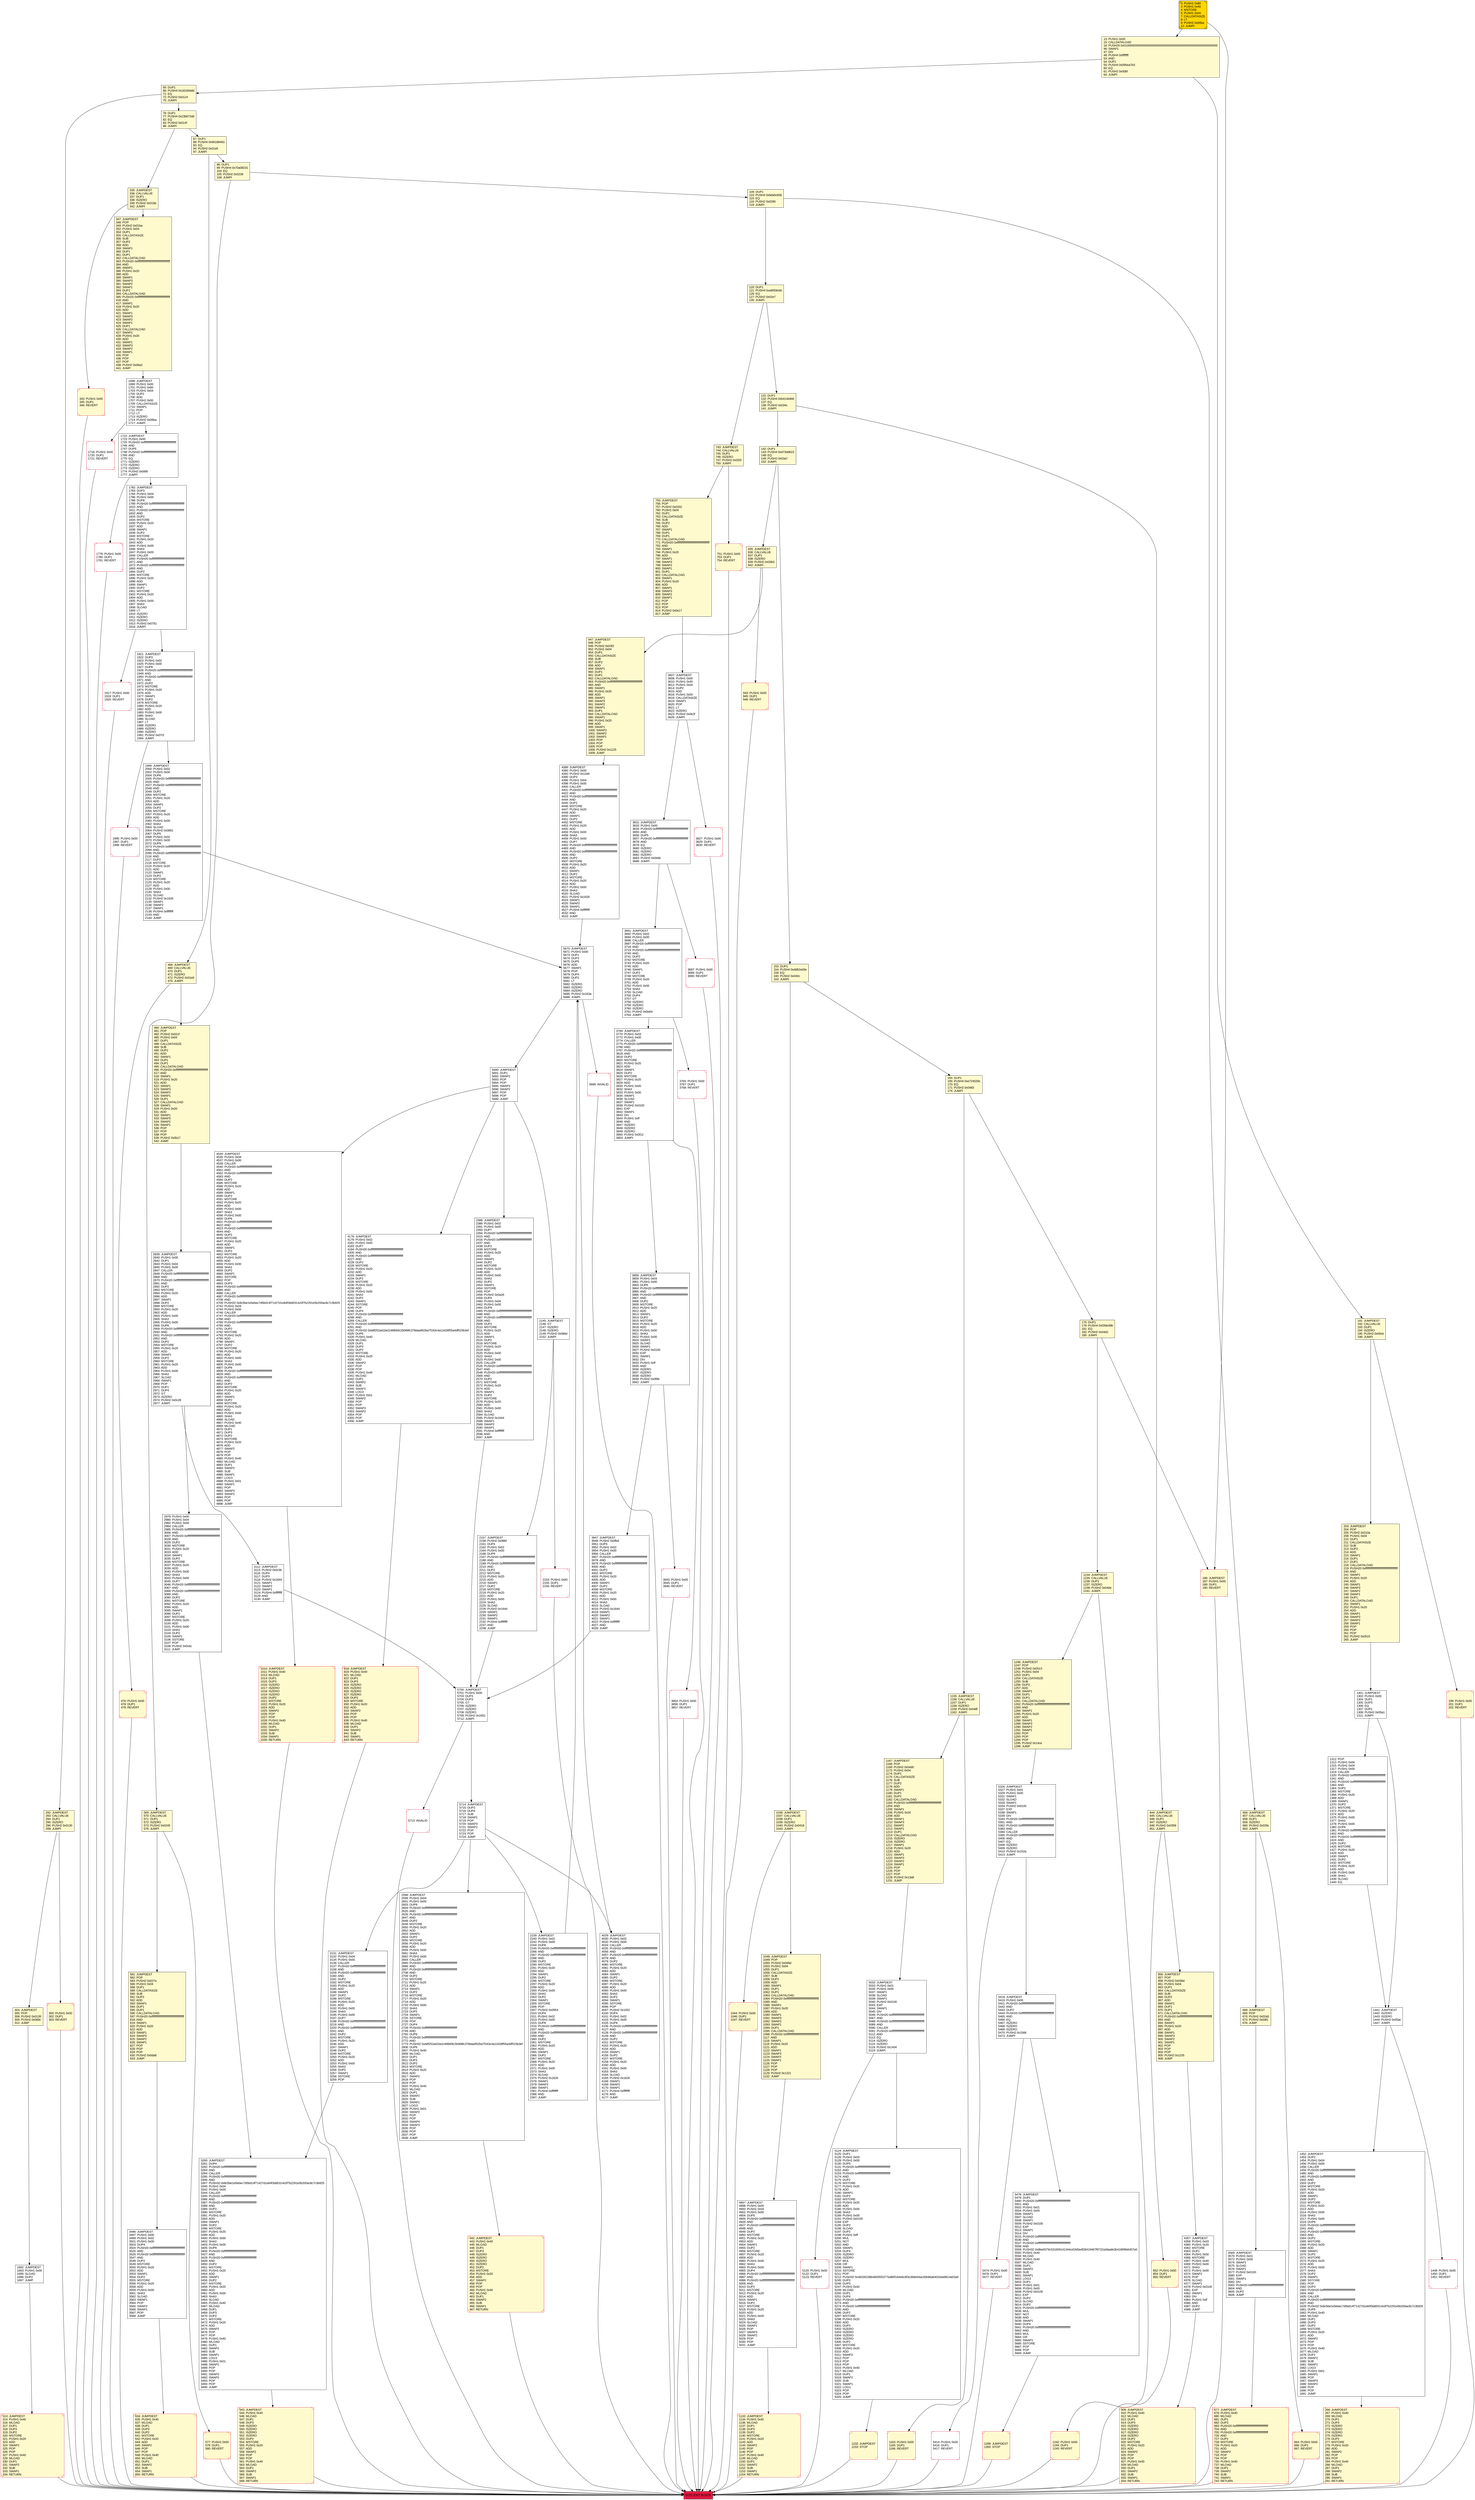 digraph G {
bgcolor=transparent rankdir=UD;
node [shape=box style=filled color=black fillcolor=white fontname=arial fontcolor=black];
581 [label="581: JUMPDEST\l582: POP\l583: PUSH2 0x027a\l586: PUSH1 0x04\l588: DUP1\l589: CALLDATASIZE\l590: SUB\l591: DUP2\l592: ADD\l593: SWAP1\l594: DUP1\l595: DUP1\l596: CALLDATALOAD\l597: PUSH20 0xffffffffffffffffffffffffffffffffffffffff\l618: AND\l619: SWAP1\l620: PUSH1 0x20\l622: ADD\l623: SWAP1\l624: SWAP3\l625: SWAP2\l626: SWAP1\l627: POP\l628: POP\l629: POP\l630: PUSH2 0x0da8\l633: JUMP\l" fillcolor=lemonchiffon ];
1048 [label="1048: JUMPDEST\l1049: POP\l1050: PUSH2 0x046d\l1053: PUSH1 0x04\l1055: DUP1\l1056: CALLDATASIZE\l1057: SUB\l1058: DUP2\l1059: ADD\l1060: SWAP1\l1061: DUP1\l1062: DUP1\l1063: CALLDATALOAD\l1064: PUSH20 0xffffffffffffffffffffffffffffffffffffffff\l1085: AND\l1086: SWAP1\l1087: PUSH1 0x20\l1089: ADD\l1090: SWAP1\l1091: SWAP3\l1092: SWAP2\l1093: SWAP1\l1094: DUP1\l1095: CALLDATALOAD\l1096: PUSH20 0xffffffffffffffffffffffffffffffffffffffff\l1117: AND\l1118: SWAP1\l1119: PUSH1 0x20\l1121: ADD\l1122: SWAP1\l1123: SWAP3\l1124: SWAP2\l1125: SWAP1\l1126: POP\l1127: POP\l1128: POP\l1129: PUSH2 0x1321\l1132: JUMP\l" fillcolor=lemonchiffon ];
1921 [label="1921: JUMPDEST\l1922: DUP3\l1923: PUSH1 0x02\l1925: PUSH1 0x00\l1927: DUP8\l1928: PUSH20 0xffffffffffffffffffffffffffffffffffffffff\l1949: AND\l1950: PUSH20 0xffffffffffffffffffffffffffffffffffffffff\l1971: AND\l1972: DUP2\l1973: MSTORE\l1974: PUSH1 0x20\l1976: ADD\l1977: SWAP1\l1978: DUP2\l1979: MSTORE\l1980: PUSH1 0x20\l1982: ADD\l1983: PUSH1 0x00\l1985: SHA3\l1986: SLOAD\l1987: LT\l1988: ISZERO\l1989: ISZERO\l1990: ISZERO\l1991: PUSH2 0x07cf\l1994: JUMPI\l" ];
1448 [label="1448: PUSH1 0x00\l1450: DUP1\l1451: REVERT\l" shape=Msquare color=crimson ];
4534 [label="4534: JUMPDEST\l4535: PUSH1 0x04\l4537: PUSH1 0x00\l4539: CALLER\l4540: PUSH20 0xffffffffffffffffffffffffffffffffffffffff\l4561: AND\l4562: PUSH20 0xffffffffffffffffffffffffffffffffffffffff\l4583: AND\l4584: DUP2\l4585: MSTORE\l4586: PUSH1 0x20\l4588: ADD\l4589: SWAP1\l4590: DUP2\l4591: MSTORE\l4592: PUSH1 0x20\l4594: ADD\l4595: PUSH1 0x00\l4597: SHA3\l4598: PUSH1 0x00\l4600: DUP6\l4601: PUSH20 0xffffffffffffffffffffffffffffffffffffffff\l4622: AND\l4623: PUSH20 0xffffffffffffffffffffffffffffffffffffffff\l4644: AND\l4645: DUP2\l4646: MSTORE\l4647: PUSH1 0x20\l4649: ADD\l4650: SWAP1\l4651: DUP2\l4652: MSTORE\l4653: PUSH1 0x20\l4655: ADD\l4656: PUSH1 0x00\l4658: SHA3\l4659: DUP2\l4660: SWAP1\l4661: SSTORE\l4662: POP\l4663: DUP3\l4664: PUSH20 0xffffffffffffffffffffffffffffffffffffffff\l4685: AND\l4686: CALLER\l4687: PUSH20 0xffffffffffffffffffffffffffffffffffffffff\l4708: AND\l4709: PUSH32 0x8c5be1e5ebec7d5bd14f71427d1e84f3dd0314c0f7b2291e5b200ac8c7c3b925\l4742: PUSH1 0x04\l4744: PUSH1 0x00\l4746: CALLER\l4747: PUSH20 0xffffffffffffffffffffffffffffffffffffffff\l4768: AND\l4769: PUSH20 0xffffffffffffffffffffffffffffffffffffffff\l4790: AND\l4791: DUP2\l4792: MSTORE\l4793: PUSH1 0x20\l4795: ADD\l4796: SWAP1\l4797: DUP2\l4798: MSTORE\l4799: PUSH1 0x20\l4801: ADD\l4802: PUSH1 0x00\l4804: SHA3\l4805: PUSH1 0x00\l4807: DUP8\l4808: PUSH20 0xffffffffffffffffffffffffffffffffffffffff\l4829: AND\l4830: PUSH20 0xffffffffffffffffffffffffffffffffffffffff\l4851: AND\l4852: DUP2\l4853: MSTORE\l4854: PUSH1 0x20\l4856: ADD\l4857: SWAP1\l4858: DUP2\l4859: MSTORE\l4860: PUSH1 0x20\l4862: ADD\l4863: PUSH1 0x00\l4865: SHA3\l4866: SLOAD\l4867: PUSH1 0x40\l4869: MLOAD\l4870: DUP1\l4871: DUP3\l4872: DUP2\l4873: MSTORE\l4874: PUSH1 0x20\l4876: ADD\l4877: SWAP2\l4878: POP\l4879: POP\l4880: PUSH1 0x40\l4882: MLOAD\l4883: DUP1\l4884: SWAP2\l4885: SUB\l4886: SWAP1\l4887: LOG3\l4888: PUSH1 0x01\l4890: SWAP1\l4891: POP\l4892: SWAP3\l4893: SWAP2\l4894: POP\l4895: POP\l4896: JUMP\l" ];
2239 [label="2239: JUMPDEST\l2240: PUSH1 0x02\l2242: PUSH1 0x00\l2244: DUP8\l2245: PUSH20 0xffffffffffffffffffffffffffffffffffffffff\l2266: AND\l2267: PUSH20 0xffffffffffffffffffffffffffffffffffffffff\l2288: AND\l2289: DUP2\l2290: MSTORE\l2291: PUSH1 0x20\l2293: ADD\l2294: SWAP1\l2295: DUP2\l2296: MSTORE\l2297: PUSH1 0x20\l2299: ADD\l2300: PUSH1 0x00\l2302: SHA3\l2303: DUP2\l2304: SWAP1\l2305: SSTORE\l2306: POP\l2307: PUSH2 0x0954\l2310: DUP4\l2311: PUSH1 0x02\l2313: PUSH1 0x00\l2315: DUP8\l2316: PUSH20 0xffffffffffffffffffffffffffffffffffffffff\l2337: AND\l2338: PUSH20 0xffffffffffffffffffffffffffffffffffffffff\l2359: AND\l2360: DUP2\l2361: MSTORE\l2362: PUSH1 0x20\l2364: ADD\l2365: SWAP1\l2366: DUP2\l2367: MSTORE\l2368: PUSH1 0x20\l2370: ADD\l2371: PUSH1 0x00\l2373: SHA3\l2374: SLOAD\l2375: PUSH2 0x1626\l2378: SWAP1\l2379: SWAP2\l2380: SWAP1\l2381: PUSH4 0xffffffff\l2386: AND\l2387: JUMP\l" ];
818 [label="818: JUMPDEST\l819: PUSH1 0x40\l821: MLOAD\l822: DUP1\l823: DUP3\l824: ISZERO\l825: ISZERO\l826: ISZERO\l827: ISZERO\l828: DUP2\l829: MSTORE\l830: PUSH1 0x20\l832: ADD\l833: SWAP2\l834: POP\l835: POP\l836: PUSH1 0x40\l838: MLOAD\l839: DUP1\l840: SWAP2\l841: SUB\l842: SWAP1\l843: RETURN\l" fillcolor=lemonchiffon shape=Msquare color=crimson ];
943 [label="943: PUSH1 0x00\l945: DUP1\l946: REVERT\l" fillcolor=lemonchiffon shape=Msquare color=crimson ];
569 [label="569: JUMPDEST\l570: CALLVALUE\l571: DUP1\l572: ISZERO\l573: PUSH2 0x0245\l576: JUMPI\l" fillcolor=lemonchiffon ];
3765 [label="3765: PUSH1 0x00\l3767: DUP1\l3768: REVERT\l" shape=Msquare color=crimson ];
1312 [label="1312: POP\l1313: PUSH1 0x00\l1315: PUSH1 0x04\l1317: PUSH1 0x00\l1319: CALLER\l1320: PUSH20 0xffffffffffffffffffffffffffffffffffffffff\l1341: AND\l1342: PUSH20 0xffffffffffffffffffffffffffffffffffffffff\l1363: AND\l1364: DUP2\l1365: MSTORE\l1366: PUSH1 0x20\l1368: ADD\l1369: SWAP1\l1370: DUP2\l1371: MSTORE\l1372: PUSH1 0x20\l1374: ADD\l1375: PUSH1 0x00\l1377: SHA3\l1378: PUSH1 0x00\l1380: DUP6\l1381: PUSH20 0xffffffffffffffffffffffffffffffffffffffff\l1402: AND\l1403: PUSH20 0xffffffffffffffffffffffffffffffffffffffff\l1424: AND\l1425: DUP2\l1426: MSTORE\l1427: PUSH1 0x20\l1429: ADD\l1430: SWAP1\l1431: DUP2\l1432: MSTORE\l1433: PUSH1 0x20\l1435: ADD\l1436: PUSH1 0x00\l1438: SHA3\l1439: SLOAD\l1440: EQ\l" ];
2978 [label="2978: PUSH1 0x00\l2980: PUSH1 0x04\l2982: PUSH1 0x00\l2984: CALLER\l2985: PUSH20 0xffffffffffffffffffffffffffffffffffffffff\l3006: AND\l3007: PUSH20 0xffffffffffffffffffffffffffffffffffffffff\l3028: AND\l3029: DUP2\l3030: MSTORE\l3031: PUSH1 0x20\l3033: ADD\l3034: SWAP1\l3035: DUP2\l3036: MSTORE\l3037: PUSH1 0x20\l3039: ADD\l3040: PUSH1 0x00\l3042: SHA3\l3043: PUSH1 0x00\l3045: DUP7\l3046: PUSH20 0xffffffffffffffffffffffffffffffffffffffff\l3067: AND\l3068: PUSH20 0xffffffffffffffffffffffffffffffffffffffff\l3089: AND\l3090: DUP2\l3091: MSTORE\l3092: PUSH1 0x20\l3094: ADD\l3095: SWAP1\l3096: DUP2\l3097: MSTORE\l3098: PUSH1 0x20\l3100: ADD\l3101: PUSH1 0x00\l3103: SHA3\l3104: DUP2\l3105: SWAP1\l3106: SSTORE\l3107: POP\l3108: PUSH2 0x0cbc\l3111: JUMP\l" ];
1718 [label="1718: PUSH1 0x00\l1720: DUP1\l1721: REVERT\l" shape=Msquare color=crimson ];
4178 [label="4178: JUMPDEST\l4179: PUSH1 0x02\l4181: PUSH1 0x00\l4183: DUP7\l4184: PUSH20 0xffffffffffffffffffffffffffffffffffffffff\l4205: AND\l4206: PUSH20 0xffffffffffffffffffffffffffffffffffffffff\l4227: AND\l4228: DUP2\l4229: MSTORE\l4230: PUSH1 0x20\l4232: ADD\l4233: SWAP1\l4234: DUP2\l4235: MSTORE\l4236: PUSH1 0x20\l4238: ADD\l4239: PUSH1 0x00\l4241: SHA3\l4242: DUP2\l4243: SWAP1\l4244: SSTORE\l4245: POP\l4246: DUP4\l4247: PUSH20 0xffffffffffffffffffffffffffffffffffffffff\l4268: AND\l4269: CALLER\l4270: PUSH20 0xffffffffffffffffffffffffffffffffffffffff\l4291: AND\l4292: PUSH32 0xddf252ad1be2c89b69c2b068fc378daa952ba7f163c4a11628f55a4df523b3ef\l4325: DUP6\l4326: PUSH1 0x40\l4328: MLOAD\l4329: DUP1\l4330: DUP3\l4331: DUP2\l4332: MSTORE\l4333: PUSH1 0x20\l4335: ADD\l4336: SWAP2\l4337: POP\l4338: POP\l4339: PUSH1 0x40\l4341: MLOAD\l4342: DUP1\l4343: SWAP2\l4344: SUB\l4345: SWAP1\l4346: LOG3\l4347: PUSH1 0x01\l4349: SWAP2\l4350: POP\l4351: POP\l4352: SWAP3\l4353: SWAP2\l4354: POP\l4355: POP\l4356: JUMP\l" ];
5478 [label="5478: JUMPDEST\l5479: DUP1\l5480: PUSH20 0xffffffffffffffffffffffffffffffffffffffff\l5501: AND\l5502: PUSH1 0x01\l5504: PUSH1 0x00\l5506: SWAP1\l5507: SLOAD\l5508: SWAP1\l5509: PUSH2 0x0100\l5512: EXP\l5513: SWAP1\l5514: DIV\l5515: PUSH20 0xffffffffffffffffffffffffffffffffffffffff\l5536: AND\l5537: PUSH20 0xffffffffffffffffffffffffffffffffffffffff\l5558: AND\l5559: PUSH32 0x8be0079c531659141344cd1fd0a4f28419497f9722a3daafe3b4186f6b6457e0\l5592: PUSH1 0x40\l5594: MLOAD\l5595: PUSH1 0x40\l5597: MLOAD\l5598: DUP1\l5599: SWAP2\l5600: SUB\l5601: SWAP1\l5602: LOG3\l5603: DUP1\l5604: PUSH1 0x01\l5606: PUSH1 0x00\l5608: PUSH2 0x0100\l5611: EXP\l5612: DUP2\l5613: SLOAD\l5614: DUP2\l5615: PUSH20 0xffffffffffffffffffffffffffffffffffffffff\l5636: MUL\l5637: NOT\l5638: AND\l5639: SWAP1\l5640: DUP4\l5641: PUSH20 0xffffffffffffffffffffffffffffffffffffffff\l5662: AND\l5663: MUL\l5664: OR\l5665: SWAP1\l5666: SSTORE\l5667: POP\l5668: POP\l5669: JUMP\l" ];
203 [label="203: JUMPDEST\l204: POP\l205: PUSH2 0x010a\l208: PUSH1 0x04\l210: DUP1\l211: CALLDATASIZE\l212: SUB\l213: DUP2\l214: ADD\l215: SWAP1\l216: DUP1\l217: DUP1\l218: CALLDATALOAD\l219: PUSH20 0xffffffffffffffffffffffffffffffffffffffff\l240: AND\l241: SWAP1\l242: PUSH1 0x20\l244: ADD\l245: SWAP1\l246: SWAP3\l247: SWAP2\l248: SWAP1\l249: DUP1\l250: CALLDATALOAD\l251: SWAP1\l252: PUSH1 0x20\l254: ADD\l255: SWAP1\l256: SWAP3\l257: SWAP2\l258: SWAP1\l259: POP\l260: POP\l261: POP\l262: PUSH2 0x0515\l265: JUMP\l" fillcolor=lemonchiffon ];
543 [label="543: JUMPDEST\l544: PUSH1 0x40\l546: MLOAD\l547: DUP1\l548: DUP3\l549: ISZERO\l550: ISZERO\l551: ISZERO\l552: ISZERO\l553: DUP2\l554: MSTORE\l555: PUSH1 0x20\l557: ADD\l558: SWAP2\l559: POP\l560: POP\l561: PUSH1 0x40\l563: MLOAD\l564: DUP1\l565: SWAP2\l566: SUB\l567: SWAP1\l568: RETURN\l" fillcolor=lemonchiffon shape=Msquare color=crimson ];
13 [label="13: PUSH1 0x00\l15: CALLDATALOAD\l16: PUSH29 0x0100000000000000000000000000000000000000000000000000000000\l46: SWAP1\l47: DIV\l48: PUSH4 0xffffffff\l53: AND\l54: DUP1\l55: PUSH4 0x095ea7b3\l60: EQ\l61: PUSH2 0x00bf\l64: JUMPI\l" fillcolor=lemonchiffon ];
656 [label="656: JUMPDEST\l657: CALLVALUE\l658: DUP1\l659: ISZERO\l660: PUSH2 0x029c\l663: JUMPI\l" fillcolor=lemonchiffon ];
1163 [label="1163: PUSH1 0x00\l1165: DUP1\l1166: REVERT\l" fillcolor=lemonchiffon shape=Msquare color=crimson ];
5670 [label="5670: JUMPDEST\l5671: PUSH1 0x00\l5673: DUP1\l5674: DUP3\l5675: DUP5\l5676: ADD\l5677: SWAP1\l5678: POP\l5679: DUP4\l5680: DUP2\l5681: LT\l5682: ISZERO\l5683: ISZERO\l5684: ISZERO\l5685: PUSH2 0x163a\l5688: JUMPI\l" ];
1692 [label="1692: JUMPDEST\l1693: PUSH1 0x00\l1695: SLOAD\l1696: DUP2\l1697: JUMP\l" ];
3131 [label="3131: JUMPDEST\l3132: PUSH1 0x04\l3134: PUSH1 0x00\l3136: CALLER\l3137: PUSH20 0xffffffffffffffffffffffffffffffffffffffff\l3158: AND\l3159: PUSH20 0xffffffffffffffffffffffffffffffffffffffff\l3180: AND\l3181: DUP2\l3182: MSTORE\l3183: PUSH1 0x20\l3185: ADD\l3186: SWAP1\l3187: DUP2\l3188: MSTORE\l3189: PUSH1 0x20\l3191: ADD\l3192: PUSH1 0x00\l3194: SHA3\l3195: PUSH1 0x00\l3197: DUP7\l3198: PUSH20 0xffffffffffffffffffffffffffffffffffffffff\l3219: AND\l3220: PUSH20 0xffffffffffffffffffffffffffffffffffffffff\l3241: AND\l3242: DUP2\l3243: MSTORE\l3244: PUSH1 0x20\l3246: ADD\l3247: SWAP1\l3248: DUP2\l3249: MSTORE\l3250: PUSH1 0x20\l3252: ADD\l3253: PUSH1 0x00\l3255: SHA3\l3256: DUP2\l3257: SWAP1\l3258: SSTORE\l3259: POP\l" ];
266 [label="266: JUMPDEST\l267: PUSH1 0x40\l269: MLOAD\l270: DUP1\l271: DUP3\l272: ISZERO\l273: ISZERO\l274: ISZERO\l275: ISZERO\l276: DUP2\l277: MSTORE\l278: PUSH1 0x20\l280: ADD\l281: SWAP2\l282: POP\l283: POP\l284: PUSH1 0x40\l286: MLOAD\l287: DUP1\l288: SWAP2\l289: SUB\l290: SWAP1\l291: RETURN\l" fillcolor=lemonchiffon shape=Msquare color=crimson ];
1452 [label="1452: JUMPDEST\l1453: DUP2\l1454: PUSH1 0x04\l1456: PUSH1 0x00\l1458: CALLER\l1459: PUSH20 0xffffffffffffffffffffffffffffffffffffffff\l1480: AND\l1481: PUSH20 0xffffffffffffffffffffffffffffffffffffffff\l1502: AND\l1503: DUP2\l1504: MSTORE\l1505: PUSH1 0x20\l1507: ADD\l1508: SWAP1\l1509: DUP2\l1510: MSTORE\l1511: PUSH1 0x20\l1513: ADD\l1514: PUSH1 0x00\l1516: SHA3\l1517: PUSH1 0x00\l1519: DUP6\l1520: PUSH20 0xffffffffffffffffffffffffffffffffffffffff\l1541: AND\l1542: PUSH20 0xffffffffffffffffffffffffffffffffffffffff\l1563: AND\l1564: DUP2\l1565: MSTORE\l1566: PUSH1 0x20\l1568: ADD\l1569: SWAP1\l1570: DUP2\l1571: MSTORE\l1572: PUSH1 0x20\l1574: ADD\l1575: PUSH1 0x00\l1577: SHA3\l1578: DUP2\l1579: SWAP1\l1580: SSTORE\l1581: POP\l1582: DUP3\l1583: PUSH20 0xffffffffffffffffffffffffffffffffffffffff\l1604: AND\l1605: CALLER\l1606: PUSH20 0xffffffffffffffffffffffffffffffffffffffff\l1627: AND\l1628: PUSH32 0x8c5be1e5ebec7d5bd14f71427d1e84f3dd0314c0f7b2291e5b200ac8c7c3b925\l1661: DUP5\l1662: PUSH1 0x40\l1664: MLOAD\l1665: DUP1\l1666: DUP3\l1667: DUP2\l1668: MSTORE\l1669: PUSH1 0x20\l1671: ADD\l1672: SWAP2\l1673: POP\l1674: POP\l1675: PUSH1 0x40\l1677: MLOAD\l1678: DUP1\l1679: SWAP2\l1680: SUB\l1681: SWAP1\l1682: LOG3\l1683: PUSH1 0x01\l1685: SWAP1\l1686: POP\l1687: SWAP3\l1688: SWAP2\l1689: POP\l1690: POP\l1691: JUMP\l" ];
76 [label="76: DUP1\l77: PUSH4 0x23b872dd\l82: EQ\l83: PUSH2 0x014f\l86: JUMPI\l" fillcolor=lemonchiffon ];
191 [label="191: JUMPDEST\l192: CALLVALUE\l193: DUP1\l194: ISZERO\l195: PUSH2 0x00cb\l198: JUMPI\l" fillcolor=lemonchiffon ];
1782 [label="1782: JUMPDEST\l1783: DUP3\l1784: PUSH1 0x04\l1786: PUSH1 0x00\l1788: DUP8\l1789: PUSH20 0xffffffffffffffffffffffffffffffffffffffff\l1810: AND\l1811: PUSH20 0xffffffffffffffffffffffffffffffffffffffff\l1832: AND\l1833: DUP2\l1834: MSTORE\l1835: PUSH1 0x20\l1837: ADD\l1838: SWAP1\l1839: DUP2\l1840: MSTORE\l1841: PUSH1 0x20\l1843: ADD\l1844: PUSH1 0x00\l1846: SHA3\l1847: PUSH1 0x00\l1849: CALLER\l1850: PUSH20 0xffffffffffffffffffffffffffffffffffffffff\l1871: AND\l1872: PUSH20 0xffffffffffffffffffffffffffffffffffffffff\l1893: AND\l1894: DUP2\l1895: MSTORE\l1896: PUSH1 0x20\l1898: ADD\l1899: SWAP1\l1900: DUP2\l1901: MSTORE\l1902: PUSH1 0x20\l1904: ADD\l1905: PUSH1 0x00\l1907: SHA3\l1908: SLOAD\l1909: LT\l1910: ISZERO\l1911: ISZERO\l1912: ISZERO\l1913: PUSH2 0x0781\l1916: JUMPI\l" ];
664 [label="664: PUSH1 0x00\l666: DUP1\l667: REVERT\l" fillcolor=lemonchiffon shape=Msquare color=crimson ];
755 [label="755: JUMPDEST\l756: POP\l757: PUSH2 0x0332\l760: PUSH1 0x04\l762: DUP1\l763: CALLDATASIZE\l764: SUB\l765: DUP2\l766: ADD\l767: SWAP1\l768: DUP1\l769: DUP1\l770: CALLDATALOAD\l771: PUSH20 0xffffffffffffffffffffffffffffffffffffffff\l792: AND\l793: SWAP1\l794: PUSH1 0x20\l796: ADD\l797: SWAP1\l798: SWAP3\l799: SWAP2\l800: SWAP1\l801: DUP1\l802: CALLDATALOAD\l803: SWAP1\l804: PUSH1 0x20\l806: ADD\l807: SWAP1\l808: SWAP3\l809: SWAP2\l810: SWAP1\l811: POP\l812: POP\l813: POP\l814: PUSH2 0x0e17\l817: JUMP\l" fillcolor=lemonchiffon ];
1155 [label="1155: JUMPDEST\l1156: CALLVALUE\l1157: DUP1\l1158: ISZERO\l1159: PUSH2 0x048f\l1162: JUMPI\l" fillcolor=lemonchiffon ];
1698 [label="1698: JUMPDEST\l1699: PUSH1 0x00\l1701: PUSH1 0x60\l1703: PUSH1 0x04\l1705: DUP2\l1706: ADD\l1707: PUSH1 0x00\l1709: CALLDATASIZE\l1710: SWAP1\l1711: POP\l1712: LT\l1713: ISZERO\l1714: PUSH2 0x06ba\l1717: JUMPI\l" ];
335 [label="335: JUMPDEST\l336: CALLVALUE\l337: DUP1\l338: ISZERO\l339: PUSH2 0x015b\l342: JUMPI\l" fillcolor=lemonchiffon ];
1441 [label="1441: JUMPDEST\l1442: ISZERO\l1443: ISZERO\l1444: PUSH2 0x05ac\l1447: JUMPI\l" ];
3607 [label="3607: JUMPDEST\l3608: PUSH1 0x00\l3610: PUSH1 0x40\l3612: PUSH1 0x04\l3614: DUP2\l3615: ADD\l3616: PUSH1 0x00\l3618: CALLDATASIZE\l3619: SWAP1\l3620: POP\l3621: LT\l3622: ISZERO\l3623: PUSH2 0x0e2f\l3626: JUMPI\l" ];
1232 [label="1232: JUMPDEST\l1233: STOP\l" fillcolor=lemonchiffon shape=Msquare color=crimson ];
347 [label="347: JUMPDEST\l348: POP\l349: PUSH2 0x01ba\l352: PUSH1 0x04\l354: DUP1\l355: CALLDATASIZE\l356: SUB\l357: DUP2\l358: ADD\l359: SWAP1\l360: DUP1\l361: DUP1\l362: CALLDATALOAD\l363: PUSH20 0xffffffffffffffffffffffffffffffffffffffff\l384: AND\l385: SWAP1\l386: PUSH1 0x20\l388: ADD\l389: SWAP1\l390: SWAP3\l391: SWAP2\l392: SWAP1\l393: DUP1\l394: CALLDATALOAD\l395: PUSH20 0xffffffffffffffffffffffffffffffffffffffff\l416: AND\l417: SWAP1\l418: PUSH1 0x20\l420: ADD\l421: SWAP1\l422: SWAP3\l423: SWAP2\l424: SWAP1\l425: DUP1\l426: CALLDATALOAD\l427: SWAP1\l428: PUSH1 0x20\l430: ADD\l431: SWAP1\l432: SWAP3\l433: SWAP2\l434: SWAP1\l435: POP\l436: POP\l437: POP\l438: PUSH2 0x06a2\l441: JUMP\l" fillcolor=lemonchiffon ];
5124 [label="5124: JUMPDEST\l5125: DUP1\l5126: PUSH1 0x03\l5128: PUSH1 0x00\l5130: DUP5\l5131: PUSH20 0xffffffffffffffffffffffffffffffffffffffff\l5152: AND\l5153: PUSH20 0xffffffffffffffffffffffffffffffffffffffff\l5174: AND\l5175: DUP2\l5176: MSTORE\l5177: PUSH1 0x20\l5179: ADD\l5180: SWAP1\l5181: DUP2\l5182: MSTORE\l5183: PUSH1 0x20\l5185: ADD\l5186: PUSH1 0x00\l5188: SHA3\l5189: PUSH1 0x00\l5191: PUSH2 0x0100\l5194: EXP\l5195: DUP2\l5196: SLOAD\l5197: DUP2\l5198: PUSH1 0xff\l5200: MUL\l5201: NOT\l5202: AND\l5203: SWAP1\l5204: DUP4\l5205: ISZERO\l5206: ISZERO\l5207: MUL\l5208: OR\l5209: SWAP1\l5210: SSTORE\l5211: POP\l5212: PUSH32 0x48335238b4855f35377ed80f164e8c6f3c366e54ac00b96a6402d4a9814a03a5\l5245: DUP3\l5246: DUP3\l5247: PUSH1 0x40\l5249: MLOAD\l5250: DUP1\l5251: DUP4\l5252: PUSH20 0xffffffffffffffffffffffffffffffffffffffff\l5273: AND\l5274: PUSH20 0xffffffffffffffffffffffffffffffffffffffff\l5295: AND\l5296: DUP2\l5297: MSTORE\l5298: PUSH1 0x20\l5300: ADD\l5301: DUP3\l5302: ISZERO\l5303: ISZERO\l5304: ISZERO\l5305: ISZERO\l5306: DUP2\l5307: MSTORE\l5308: PUSH1 0x20\l5310: ADD\l5311: SWAP3\l5312: POP\l5313: POP\l5314: POP\l5315: PUSH1 0x40\l5317: MLOAD\l5318: DUP1\l5319: SWAP2\l5320: SUB\l5321: SWAP1\l5322: LOG1\l5323: POP\l5324: POP\l5325: JUMP\l" ];
751 [label="751: PUSH1 0x00\l753: DUP1\l754: REVERT\l" fillcolor=lemonchiffon shape=Msquare color=crimson ];
1778 [label="1778: PUSH1 0x00\l1780: DUP1\l1781: REVERT\l" shape=Msquare color=crimson ];
5690 [label="5690: JUMPDEST\l5691: DUP1\l5692: SWAP2\l5693: POP\l5694: POP\l5695: SWAP3\l5696: SWAP2\l5697: POP\l5698: POP\l5699: JUMP\l" ];
4357 [label="4357: JUMPDEST\l4358: PUSH1 0x03\l4360: PUSH1 0x20\l4362: MSTORE\l4363: DUP1\l4364: PUSH1 0x00\l4366: MSTORE\l4367: PUSH1 0x40\l4369: PUSH1 0x00\l4371: SHA3\l4372: PUSH1 0x00\l4374: SWAP2\l4375: POP\l4376: SLOAD\l4377: SWAP1\l4378: PUSH2 0x0100\l4381: EXP\l4382: SWAP1\l4383: DIV\l4384: PUSH1 0xff\l4386: AND\l4387: DUP2\l4388: JUMP\l" ];
5725 [label="5725: EXIT BLOCK\l" fillcolor=crimson ];
3260 [label="3260: JUMPDEST\l3261: DUP4\l3262: PUSH20 0xffffffffffffffffffffffffffffffffffffffff\l3283: AND\l3284: CALLER\l3285: PUSH20 0xffffffffffffffffffffffffffffffffffffffff\l3306: AND\l3307: PUSH32 0x8c5be1e5ebec7d5bd14f71427d1e84f3dd0314c0f7b2291e5b200ac8c7c3b925\l3340: PUSH1 0x04\l3342: PUSH1 0x00\l3344: CALLER\l3345: PUSH20 0xffffffffffffffffffffffffffffffffffffffff\l3366: AND\l3367: PUSH20 0xffffffffffffffffffffffffffffffffffffffff\l3388: AND\l3389: DUP2\l3390: MSTORE\l3391: PUSH1 0x20\l3393: ADD\l3394: SWAP1\l3395: DUP2\l3396: MSTORE\l3397: PUSH1 0x20\l3399: ADD\l3400: PUSH1 0x00\l3402: SHA3\l3403: PUSH1 0x00\l3405: DUP9\l3406: PUSH20 0xffffffffffffffffffffffffffffffffffffffff\l3427: AND\l3428: PUSH20 0xffffffffffffffffffffffffffffffffffffffff\l3449: AND\l3450: DUP2\l3451: MSTORE\l3452: PUSH1 0x20\l3454: ADD\l3455: SWAP1\l3456: DUP2\l3457: MSTORE\l3458: PUSH1 0x20\l3460: ADD\l3461: PUSH1 0x00\l3463: SHA3\l3464: SLOAD\l3465: PUSH1 0x40\l3467: MLOAD\l3468: DUP1\l3469: DUP3\l3470: DUP2\l3471: MSTORE\l3472: PUSH1 0x20\l3474: ADD\l3475: SWAP2\l3476: POP\l3477: POP\l3478: PUSH1 0x40\l3480: MLOAD\l3481: DUP1\l3482: SWAP2\l3483: SUB\l3484: SWAP1\l3485: LOG3\l3486: PUSH1 0x01\l3488: SWAP2\l3489: POP\l3490: POP\l3491: SWAP3\l3492: SWAP2\l3493: POP\l3494: POP\l3495: JUMP\l" ];
3496 [label="3496: JUMPDEST\l3497: PUSH1 0x00\l3499: PUSH1 0x02\l3501: PUSH1 0x00\l3503: DUP4\l3504: PUSH20 0xffffffffffffffffffffffffffffffffffffffff\l3525: AND\l3526: PUSH20 0xffffffffffffffffffffffffffffffffffffffff\l3547: AND\l3548: DUP2\l3549: MSTORE\l3550: PUSH1 0x20\l3552: ADD\l3553: SWAP1\l3554: DUP2\l3555: MSTORE\l3556: PUSH1 0x20\l3558: ADD\l3559: PUSH1 0x00\l3561: SHA3\l3562: SLOAD\l3563: SWAP1\l3564: POP\l3565: SWAP2\l3566: SWAP1\l3567: POP\l3568: JUMP\l" ];
1246 [label="1246: JUMPDEST\l1247: POP\l1248: PUSH2 0x0513\l1251: PUSH1 0x04\l1253: DUP1\l1254: CALLDATASIZE\l1255: SUB\l1256: DUP2\l1257: ADD\l1258: SWAP1\l1259: DUP1\l1260: DUP1\l1261: CALLDATALOAD\l1262: PUSH20 0xffffffffffffffffffffffffffffffffffffffff\l1283: AND\l1284: SWAP1\l1285: PUSH1 0x20\l1287: ADD\l1288: SWAP1\l1289: SWAP3\l1290: SWAP2\l1291: SWAP1\l1292: POP\l1293: POP\l1294: POP\l1295: PUSH2 0x14ce\l1298: JUMP\l" fillcolor=lemonchiffon ];
199 [label="199: PUSH1 0x00\l201: DUP1\l202: REVERT\l" fillcolor=lemonchiffon shape=Msquare color=crimson ];
175 [label="175: DUP1\l176: PUSH4 0xf2fde38b\l181: EQ\l182: PUSH2 0x04d2\l185: JUMPI\l" fillcolor=lemonchiffon ];
1995 [label="1995: PUSH1 0x00\l1997: DUP1\l1998: REVERT\l" shape=Msquare color=crimson ];
5714 [label="5714: JUMPDEST\l5715: DUP2\l5716: DUP4\l5717: SUB\l5718: SWAP1\l5719: POP\l5720: SWAP3\l5721: SWAP2\l5722: POP\l5723: POP\l5724: JUMP\l" ];
3569 [label="3569: JUMPDEST\l3570: PUSH1 0x01\l3572: PUSH1 0x00\l3574: SWAP1\l3575: SLOAD\l3576: SWAP1\l3577: PUSH2 0x0100\l3580: EXP\l3581: SWAP1\l3582: DIV\l3583: PUSH20 0xffffffffffffffffffffffffffffffffffffffff\l3604: AND\l3605: DUP2\l3606: JUMP\l" ];
4897 [label="4897: JUMPDEST\l4898: PUSH1 0x00\l4900: PUSH1 0x04\l4902: PUSH1 0x00\l4904: DUP5\l4905: PUSH20 0xffffffffffffffffffffffffffffffffffffffff\l4926: AND\l4927: PUSH20 0xffffffffffffffffffffffffffffffffffffffff\l4948: AND\l4949: DUP2\l4950: MSTORE\l4951: PUSH1 0x20\l4953: ADD\l4954: SWAP1\l4955: DUP2\l4956: MSTORE\l4957: PUSH1 0x20\l4959: ADD\l4960: PUSH1 0x00\l4962: SHA3\l4963: PUSH1 0x00\l4965: DUP4\l4966: PUSH20 0xffffffffffffffffffffffffffffffffffffffff\l4987: AND\l4988: PUSH20 0xffffffffffffffffffffffffffffffffffffffff\l5009: AND\l5010: DUP2\l5011: MSTORE\l5012: PUSH1 0x20\l5014: ADD\l5015: SWAP1\l5016: DUP2\l5017: MSTORE\l5018: PUSH1 0x20\l5020: ADD\l5021: PUSH1 0x00\l5023: SHA3\l5024: SLOAD\l5025: SWAP1\l5026: POP\l5027: SWAP3\l5028: SWAP2\l5029: POP\l5030: POP\l5031: JUMP\l" ];
947 [label="947: JUMPDEST\l948: POP\l949: PUSH2 0x03f2\l952: PUSH1 0x04\l954: DUP1\l955: CALLDATASIZE\l956: SUB\l957: DUP2\l958: ADD\l959: SWAP1\l960: DUP1\l961: DUP1\l962: CALLDATALOAD\l963: PUSH20 0xffffffffffffffffffffffffffffffffffffffff\l984: AND\l985: SWAP1\l986: PUSH1 0x20\l988: ADD\l989: SWAP1\l990: SWAP3\l991: SWAP2\l992: SWAP1\l993: DUP1\l994: CALLDATALOAD\l995: SWAP1\l996: PUSH1 0x20\l998: ADD\l999: SWAP1\l1000: SWAP3\l1001: SWAP2\l1002: SWAP1\l1003: POP\l1004: POP\l1005: POP\l1006: PUSH2 0x1125\l1009: JUMP\l" fillcolor=lemonchiffon ];
109 [label="109: DUP1\l110: PUSH4 0x8da5cb5b\l115: EQ\l116: PUSH2 0x0290\l119: JUMPI\l" fillcolor=lemonchiffon ];
5032 [label="5032: JUMPDEST\l5033: PUSH1 0x01\l5035: PUSH1 0x00\l5037: SWAP1\l5038: SLOAD\l5039: SWAP1\l5040: PUSH2 0x0100\l5043: EXP\l5044: SWAP1\l5045: DIV\l5046: PUSH20 0xffffffffffffffffffffffffffffffffffffffff\l5067: AND\l5068: PUSH20 0xffffffffffffffffffffffffffffffffffffffff\l5089: AND\l5090: CALLER\l5091: PUSH20 0xffffffffffffffffffffffffffffffffffffffff\l5112: AND\l5113: EQ\l5114: ISZERO\l5115: ISZERO\l5116: PUSH2 0x1404\l5119: JUMPI\l" ];
65 [label="65: DUP1\l66: PUSH4 0x18160ddd\l71: EQ\l72: PUSH2 0x0124\l75: JUMPI\l" fillcolor=lemonchiffon ];
1242 [label="1242: PUSH1 0x00\l1244: DUP1\l1245: REVERT\l" fillcolor=lemonchiffon shape=Msquare color=crimson ];
476 [label="476: PUSH1 0x00\l478: DUP1\l479: REVERT\l" fillcolor=lemonchiffon shape=Msquare color=crimson ];
2157 [label="2157: JUMPDEST\l2158: PUSH2 0x08bf\l2161: DUP4\l2162: PUSH1 0x02\l2164: PUSH1 0x00\l2166: DUP9\l2167: PUSH20 0xffffffffffffffffffffffffffffffffffffffff\l2188: AND\l2189: PUSH20 0xffffffffffffffffffffffffffffffffffffffff\l2210: AND\l2211: DUP2\l2212: MSTORE\l2213: PUSH1 0x20\l2215: ADD\l2216: SWAP1\l2217: DUP2\l2218: MSTORE\l2219: PUSH1 0x20\l2221: ADD\l2222: PUSH1 0x00\l2224: SHA3\l2225: SLOAD\l2226: PUSH2 0x1644\l2229: SWAP1\l2230: SWAP2\l2231: SWAP1\l2232: PUSH4 0xffffffff\l2237: AND\l2238: JUMP\l" ];
442 [label="442: JUMPDEST\l443: PUSH1 0x40\l445: MLOAD\l446: DUP1\l447: DUP3\l448: ISZERO\l449: ISZERO\l450: ISZERO\l451: ISZERO\l452: DUP2\l453: MSTORE\l454: PUSH1 0x20\l456: ADD\l457: SWAP2\l458: POP\l459: POP\l460: PUSH1 0x40\l462: MLOAD\l463: DUP1\l464: SWAP2\l465: SUB\l466: SWAP1\l467: RETURN\l" fillcolor=lemonchiffon shape=Msquare color=crimson ];
5689 [label="5689: INVALID\l" shape=Msquare color=crimson ];
1299 [label="1299: JUMPDEST\l1300: STOP\l" fillcolor=lemonchiffon shape=Msquare color=crimson ];
3858 [label="3858: JUMPDEST\l3859: PUSH1 0x03\l3861: PUSH1 0x00\l3863: DUP6\l3864: PUSH20 0xffffffffffffffffffffffffffffffffffffffff\l3885: AND\l3886: PUSH20 0xffffffffffffffffffffffffffffffffffffffff\l3907: AND\l3908: DUP2\l3909: MSTORE\l3910: PUSH1 0x20\l3912: ADD\l3913: SWAP1\l3914: DUP2\l3915: MSTORE\l3916: PUSH1 0x20\l3918: ADD\l3919: PUSH1 0x00\l3921: SHA3\l3922: PUSH1 0x00\l3924: SWAP1\l3925: SLOAD\l3926: SWAP1\l3927: PUSH2 0x0100\l3930: EXP\l3931: SWAP1\l3932: DIV\l3933: PUSH1 0xff\l3935: AND\l3936: ISZERO\l3937: ISZERO\l3938: ISZERO\l3939: PUSH2 0x0f6b\l3942: JUMPI\l" ];
5414 [label="5414: PUSH1 0x00\l5416: DUP1\l5417: REVERT\l" shape=Msquare color=crimson ];
313 [label="313: JUMPDEST\l314: PUSH1 0x40\l316: MLOAD\l317: DUP1\l318: DUP3\l319: DUP2\l320: MSTORE\l321: PUSH1 0x20\l323: ADD\l324: SWAP2\l325: POP\l326: POP\l327: PUSH1 0x40\l329: MLOAD\l330: DUP1\l331: SWAP2\l332: SUB\l333: SWAP1\l334: RETURN\l" fillcolor=lemonchiffon shape=Msquare color=crimson ];
3627 [label="3627: PUSH1 0x00\l3629: DUP1\l3630: REVERT\l" shape=Msquare color=crimson ];
300 [label="300: PUSH1 0x00\l302: DUP1\l303: REVERT\l" fillcolor=lemonchiffon shape=Msquare color=crimson ];
2598 [label="2598: JUMPDEST\l2599: PUSH1 0x04\l2601: PUSH1 0x00\l2603: DUP8\l2604: PUSH20 0xffffffffffffffffffffffffffffffffffffffff\l2625: AND\l2626: PUSH20 0xffffffffffffffffffffffffffffffffffffffff\l2647: AND\l2648: DUP2\l2649: MSTORE\l2650: PUSH1 0x20\l2652: ADD\l2653: SWAP1\l2654: DUP2\l2655: MSTORE\l2656: PUSH1 0x20\l2658: ADD\l2659: PUSH1 0x00\l2661: SHA3\l2662: PUSH1 0x00\l2664: CALLER\l2665: PUSH20 0xffffffffffffffffffffffffffffffffffffffff\l2686: AND\l2687: PUSH20 0xffffffffffffffffffffffffffffffffffffffff\l2708: AND\l2709: DUP2\l2710: MSTORE\l2711: PUSH1 0x20\l2713: ADD\l2714: SWAP1\l2715: DUP2\l2716: MSTORE\l2717: PUSH1 0x20\l2719: ADD\l2720: PUSH1 0x00\l2722: SHA3\l2723: DUP2\l2724: SWAP1\l2725: SSTORE\l2726: POP\l2727: DUP4\l2728: PUSH20 0xffffffffffffffffffffffffffffffffffffffff\l2749: AND\l2750: DUP6\l2751: PUSH20 0xffffffffffffffffffffffffffffffffffffffff\l2772: AND\l2773: PUSH32 0xddf252ad1be2c89b69c2b068fc378daa952ba7f163c4a11628f55a4df523b3ef\l2806: DUP6\l2807: PUSH1 0x40\l2809: MLOAD\l2810: DUP1\l2811: DUP3\l2812: DUP2\l2813: MSTORE\l2814: PUSH1 0x20\l2816: ADD\l2817: SWAP2\l2818: POP\l2819: POP\l2820: PUSH1 0x40\l2822: MLOAD\l2823: DUP1\l2824: SWAP2\l2825: SUB\l2826: SWAP1\l2827: LOG3\l2828: PUSH1 0x01\l2830: SWAP2\l2831: POP\l2832: POP\l2833: SWAP4\l2834: SWAP3\l2835: POP\l2836: POP\l2837: POP\l2838: JUMP\l" ];
5700 [label="5700: JUMPDEST\l5701: PUSH1 0x00\l5703: DUP3\l5704: DUP3\l5705: GT\l5706: ISZERO\l5707: ISZERO\l5708: ISZERO\l5709: PUSH2 0x1652\l5712: JUMPI\l" ];
844 [label="844: JUMPDEST\l845: CALLVALUE\l846: DUP1\l847: ISZERO\l848: PUSH2 0x0358\l851: JUMPI\l" fillcolor=lemonchiffon ];
1999 [label="1999: JUMPDEST\l2000: PUSH1 0x02\l2002: PUSH1 0x00\l2004: DUP6\l2005: PUSH20 0xffffffffffffffffffffffffffffffffffffffff\l2026: AND\l2027: PUSH20 0xffffffffffffffffffffffffffffffffffffffff\l2048: AND\l2049: DUP2\l2050: MSTORE\l2051: PUSH1 0x20\l2053: ADD\l2054: SWAP1\l2055: DUP2\l2056: MSTORE\l2057: PUSH1 0x20\l2059: ADD\l2060: PUSH1 0x00\l2062: SHA3\l2063: SLOAD\l2064: PUSH2 0x0861\l2067: DUP5\l2068: PUSH1 0x02\l2070: PUSH1 0x00\l2072: DUP9\l2073: PUSH20 0xffffffffffffffffffffffffffffffffffffffff\l2094: AND\l2095: PUSH20 0xffffffffffffffffffffffffffffffffffffffff\l2116: AND\l2117: DUP2\l2118: MSTORE\l2119: PUSH1 0x20\l2121: ADD\l2122: SWAP1\l2123: DUP2\l2124: MSTORE\l2125: PUSH1 0x20\l2127: ADD\l2128: PUSH1 0x00\l2130: SHA3\l2131: SLOAD\l2132: PUSH2 0x1626\l2135: SWAP1\l2136: SWAP2\l2137: SWAP1\l2138: PUSH4 0xffffffff\l2143: AND\l2144: JUMP\l" ];
856 [label="856: JUMPDEST\l857: POP\l858: PUSH2 0x038d\l861: PUSH1 0x04\l863: DUP1\l864: CALLDATASIZE\l865: SUB\l866: DUP2\l867: ADD\l868: SWAP1\l869: DUP1\l870: DUP1\l871: CALLDATALOAD\l872: PUSH20 0xffffffffffffffffffffffffffffffffffffffff\l893: AND\l894: SWAP1\l895: PUSH1 0x20\l897: ADD\l898: SWAP1\l899: SWAP3\l900: SWAP2\l901: SWAP1\l902: POP\l903: POP\l904: POP\l905: PUSH2 0x1105\l908: JUMP\l" fillcolor=lemonchiffon ];
2145 [label="2145: JUMPDEST\l2146: GT\l2147: ISZERO\l2148: ISZERO\l2149: PUSH2 0x086d\l2152: JUMPI\l" ];
5326 [label="5326: JUMPDEST\l5327: PUSH1 0x01\l5329: PUSH1 0x00\l5331: SWAP1\l5332: SLOAD\l5333: SWAP1\l5334: PUSH2 0x0100\l5337: EXP\l5338: SWAP1\l5339: DIV\l5340: PUSH20 0xffffffffffffffffffffffffffffffffffffffff\l5361: AND\l5362: PUSH20 0xffffffffffffffffffffffffffffffffffffffff\l5383: AND\l5384: CALLER\l5385: PUSH20 0xffffffffffffffffffffffffffffffffffffffff\l5406: AND\l5407: EQ\l5408: ISZERO\l5409: ISZERO\l5410: PUSH2 0x152a\l5413: JUMPI\l" ];
142 [label="142: DUP1\l143: PUSH4 0xd73dd623\l148: EQ\l149: PUSH2 0x03a7\l152: JUMPI\l" fillcolor=lemonchiffon ];
5120 [label="5120: PUSH1 0x00\l5122: DUP1\l5123: REVERT\l" shape=Msquare color=crimson ];
3631 [label="3631: JUMPDEST\l3632: PUSH1 0x00\l3634: PUSH20 0xffffffffffffffffffffffffffffffffffffffff\l3655: AND\l3656: DUP5\l3657: PUSH20 0xffffffffffffffffffffffffffffffffffffffff\l3678: AND\l3679: EQ\l3680: ISZERO\l3681: ISZERO\l3682: ISZERO\l3683: PUSH2 0x0e6b\l3686: JUMPI\l" ];
1722 [label="1722: JUMPDEST\l1723: PUSH1 0x00\l1725: PUSH20 0xffffffffffffffffffffffffffffffffffffffff\l1746: AND\l1747: DUP5\l1748: PUSH20 0xffffffffffffffffffffffffffffffffffffffff\l1769: AND\l1770: EQ\l1771: ISZERO\l1772: ISZERO\l1773: ISZERO\l1774: PUSH2 0x06f6\l1777: JUMPI\l" ];
3947 [label="3947: JUMPDEST\l3948: PUSH2 0x0fbd\l3951: DUP4\l3952: PUSH1 0x02\l3954: PUSH1 0x00\l3956: CALLER\l3957: PUSH20 0xffffffffffffffffffffffffffffffffffffffff\l3978: AND\l3979: PUSH20 0xffffffffffffffffffffffffffffffffffffffff\l4000: AND\l4001: DUP2\l4002: MSTORE\l4003: PUSH1 0x20\l4005: ADD\l4006: SWAP1\l4007: DUP2\l4008: MSTORE\l4009: PUSH1 0x20\l4011: ADD\l4012: PUSH1 0x00\l4014: SHA3\l4015: SLOAD\l4016: PUSH2 0x1644\l4019: SWAP1\l4020: SWAP2\l4021: SWAP1\l4022: PUSH4 0xffffffff\l4027: AND\l4028: JUMP\l" ];
304 [label="304: JUMPDEST\l305: POP\l306: PUSH2 0x0139\l309: PUSH2 0x069c\l312: JUMP\l" fillcolor=lemonchiffon ];
1167 [label="1167: JUMPDEST\l1168: POP\l1169: PUSH2 0x04d0\l1172: PUSH1 0x04\l1174: DUP1\l1175: CALLDATASIZE\l1176: SUB\l1177: DUP2\l1178: ADD\l1179: SWAP1\l1180: DUP1\l1181: DUP1\l1182: CALLDATALOAD\l1183: PUSH20 0xffffffffffffffffffffffffffffffffffffffff\l1204: AND\l1205: SWAP1\l1206: PUSH1 0x20\l1208: ADD\l1209: SWAP1\l1210: SWAP3\l1211: SWAP2\l1212: SWAP1\l1213: DUP1\l1214: CALLDATALOAD\l1215: ISZERO\l1216: ISZERO\l1217: SWAP1\l1218: PUSH1 0x20\l1220: ADD\l1221: SWAP1\l1222: SWAP3\l1223: SWAP2\l1224: SWAP1\l1225: POP\l1226: POP\l1227: POP\l1228: PUSH2 0x13a8\l1231: JUMP\l" fillcolor=lemonchiffon ];
153 [label="153: DUP1\l154: PUSH4 0xdd62ed3e\l159: EQ\l160: PUSH2 0x040c\l163: JUMPI\l" fillcolor=lemonchiffon ];
0 [label="0: PUSH1 0x80\l2: PUSH1 0x40\l4: MSTORE\l5: PUSH1 0x04\l7: CALLDATASIZE\l8: LT\l9: PUSH2 0x00ba\l12: JUMPI\l" fillcolor=lemonchiffon shape=Msquare fillcolor=gold ];
131 [label="131: DUP1\l132: PUSH4 0xb414d4b6\l137: EQ\l138: PUSH2 0x034c\l141: JUMPI\l" fillcolor=lemonchiffon ];
164 [label="164: DUP1\l165: PUSH4 0xe724529c\l170: EQ\l171: PUSH2 0x0483\l174: JUMPI\l" fillcolor=lemonchiffon ];
3854 [label="3854: PUSH1 0x00\l3856: DUP1\l3857: REVERT\l" shape=Msquare color=crimson ];
5418 [label="5418: JUMPDEST\l5419: PUSH1 0x00\l5421: PUSH20 0xffffffffffffffffffffffffffffffffffffffff\l5442: AND\l5443: DUP2\l5444: PUSH20 0xffffffffffffffffffffffffffffffffffffffff\l5465: AND\l5466: EQ\l5467: ISZERO\l5468: ISZERO\l5469: ISZERO\l5470: PUSH2 0x1566\l5473: JUMPI\l" ];
909 [label="909: JUMPDEST\l910: PUSH1 0x40\l912: MLOAD\l913: DUP1\l914: DUP3\l915: ISZERO\l916: ISZERO\l917: ISZERO\l918: ISZERO\l919: DUP2\l920: MSTORE\l921: PUSH1 0x20\l923: ADD\l924: SWAP2\l925: POP\l926: POP\l927: PUSH1 0x40\l929: MLOAD\l930: DUP1\l931: SWAP2\l932: SUB\l933: SWAP1\l934: RETURN\l" fillcolor=lemonchiffon shape=Msquare color=crimson ];
98 [label="98: DUP1\l99: PUSH4 0x70a08231\l104: EQ\l105: PUSH2 0x0239\l108: JUMPI\l" fillcolor=lemonchiffon ];
1044 [label="1044: PUSH1 0x00\l1046: DUP1\l1047: REVERT\l" fillcolor=lemonchiffon shape=Msquare color=crimson ];
935 [label="935: JUMPDEST\l936: CALLVALUE\l937: DUP1\l938: ISZERO\l939: PUSH2 0x03b3\l942: JUMPI\l" fillcolor=lemonchiffon ];
186 [label="186: JUMPDEST\l187: PUSH1 0x00\l189: DUP1\l190: REVERT\l" fillcolor=lemonchiffon shape=Msquare color=crimson ];
5474 [label="5474: PUSH1 0x00\l5476: DUP1\l5477: REVERT\l" shape=Msquare color=crimson ];
1234 [label="1234: JUMPDEST\l1235: CALLVALUE\l1236: DUP1\l1237: ISZERO\l1238: PUSH2 0x04de\l1241: JUMPI\l" fillcolor=lemonchiffon ];
3687 [label="3687: PUSH1 0x00\l3689: DUP1\l3690: REVERT\l" shape=Msquare color=crimson ];
3943 [label="3943: PUSH1 0x00\l3945: DUP1\l3946: REVERT\l" shape=Msquare color=crimson ];
468 [label="468: JUMPDEST\l469: CALLVALUE\l470: DUP1\l471: ISZERO\l472: PUSH2 0x01e0\l475: JUMPI\l" fillcolor=lemonchiffon ];
2153 [label="2153: PUSH1 0x00\l2155: DUP1\l2156: REVERT\l" shape=Msquare color=crimson ];
634 [label="634: JUMPDEST\l635: PUSH1 0x40\l637: MLOAD\l638: DUP1\l639: DUP3\l640: DUP2\l641: MSTORE\l642: PUSH1 0x20\l644: ADD\l645: SWAP2\l646: POP\l647: POP\l648: PUSH1 0x40\l650: MLOAD\l651: DUP1\l652: SWAP2\l653: SUB\l654: SWAP1\l655: RETURN\l" fillcolor=lemonchiffon shape=Msquare color=crimson ];
1010 [label="1010: JUMPDEST\l1011: PUSH1 0x40\l1013: MLOAD\l1014: DUP1\l1015: DUP3\l1016: ISZERO\l1017: ISZERO\l1018: ISZERO\l1019: ISZERO\l1020: DUP2\l1021: MSTORE\l1022: PUSH1 0x20\l1024: ADD\l1025: SWAP2\l1026: POP\l1027: POP\l1028: PUSH1 0x40\l1030: MLOAD\l1031: DUP1\l1032: SWAP2\l1033: SUB\l1034: SWAP1\l1035: RETURN\l" fillcolor=lemonchiffon shape=Msquare color=crimson ];
743 [label="743: JUMPDEST\l744: CALLVALUE\l745: DUP1\l746: ISZERO\l747: PUSH2 0x02f3\l750: JUMPI\l" fillcolor=lemonchiffon ];
2388 [label="2388: JUMPDEST\l2389: PUSH1 0x02\l2391: PUSH1 0x00\l2393: DUP7\l2394: PUSH20 0xffffffffffffffffffffffffffffffffffffffff\l2415: AND\l2416: PUSH20 0xffffffffffffffffffffffffffffffffffffffff\l2437: AND\l2438: DUP2\l2439: MSTORE\l2440: PUSH1 0x20\l2442: ADD\l2443: SWAP1\l2444: DUP2\l2445: MSTORE\l2446: PUSH1 0x20\l2448: ADD\l2449: PUSH1 0x00\l2451: SHA3\l2452: DUP2\l2453: SWAP1\l2454: SSTORE\l2455: POP\l2456: PUSH2 0x0a26\l2459: DUP4\l2460: PUSH1 0x04\l2462: PUSH1 0x00\l2464: DUP9\l2465: PUSH20 0xffffffffffffffffffffffffffffffffffffffff\l2486: AND\l2487: PUSH20 0xffffffffffffffffffffffffffffffffffffffff\l2508: AND\l2509: DUP2\l2510: MSTORE\l2511: PUSH1 0x20\l2513: ADD\l2514: SWAP1\l2515: DUP2\l2516: MSTORE\l2517: PUSH1 0x20\l2519: ADD\l2520: PUSH1 0x00\l2522: SHA3\l2523: PUSH1 0x00\l2525: CALLER\l2526: PUSH20 0xffffffffffffffffffffffffffffffffffffffff\l2547: AND\l2548: PUSH20 0xffffffffffffffffffffffffffffffffffffffff\l2569: AND\l2570: DUP2\l2571: MSTORE\l2572: PUSH1 0x20\l2574: ADD\l2575: SWAP1\l2576: DUP2\l2577: MSTORE\l2578: PUSH1 0x20\l2580: ADD\l2581: PUSH1 0x00\l2583: SHA3\l2584: SLOAD\l2585: PUSH2 0x1644\l2588: SWAP1\l2589: SWAP2\l2590: SWAP1\l2591: PUSH4 0xffffffff\l2596: AND\l2597: JUMP\l" ];
120 [label="120: DUP1\l121: PUSH4 0xa9059cbb\l126: EQ\l127: PUSH2 0x02e7\l130: JUMPI\l" fillcolor=lemonchiffon ];
292 [label="292: JUMPDEST\l293: CALLVALUE\l294: DUP1\l295: ISZERO\l296: PUSH2 0x0130\l299: JUMPI\l" fillcolor=lemonchiffon ];
480 [label="480: JUMPDEST\l481: POP\l482: PUSH2 0x021f\l485: PUSH1 0x04\l487: DUP1\l488: CALLDATASIZE\l489: SUB\l490: DUP2\l491: ADD\l492: SWAP1\l493: DUP1\l494: DUP1\l495: CALLDATALOAD\l496: PUSH20 0xffffffffffffffffffffffffffffffffffffffff\l517: AND\l518: SWAP1\l519: PUSH1 0x20\l521: ADD\l522: SWAP1\l523: SWAP3\l524: SWAP2\l525: SWAP1\l526: DUP1\l527: CALLDATALOAD\l528: SWAP1\l529: PUSH1 0x20\l531: ADD\l532: SWAP1\l533: SWAP3\l534: SWAP2\l535: SWAP1\l536: POP\l537: POP\l538: POP\l539: PUSH2 0x0b17\l542: JUMP\l" fillcolor=lemonchiffon ];
4389 [label="4389: JUMPDEST\l4390: PUSH1 0x00\l4392: PUSH2 0x11b6\l4395: DUP3\l4396: PUSH1 0x04\l4398: PUSH1 0x00\l4400: CALLER\l4401: PUSH20 0xffffffffffffffffffffffffffffffffffffffff\l4422: AND\l4423: PUSH20 0xffffffffffffffffffffffffffffffffffffffff\l4444: AND\l4445: DUP2\l4446: MSTORE\l4447: PUSH1 0x20\l4449: ADD\l4450: SWAP1\l4451: DUP2\l4452: MSTORE\l4453: PUSH1 0x20\l4455: ADD\l4456: PUSH1 0x00\l4458: SHA3\l4459: PUSH1 0x00\l4461: DUP7\l4462: PUSH20 0xffffffffffffffffffffffffffffffffffffffff\l4483: AND\l4484: PUSH20 0xffffffffffffffffffffffffffffffffffffffff\l4505: AND\l4506: DUP2\l4507: MSTORE\l4508: PUSH1 0x20\l4510: ADD\l4511: SWAP1\l4512: DUP2\l4513: MSTORE\l4514: PUSH1 0x20\l4516: ADD\l4517: PUSH1 0x00\l4519: SHA3\l4520: SLOAD\l4521: PUSH2 0x1626\l4524: SWAP1\l4525: SWAP2\l4526: SWAP1\l4527: PUSH4 0xffffffff\l4532: AND\l4533: JUMP\l" ];
1917 [label="1917: PUSH1 0x00\l1919: DUP1\l1920: REVERT\l" shape=Msquare color=crimson ];
1133 [label="1133: JUMPDEST\l1134: PUSH1 0x40\l1136: MLOAD\l1137: DUP1\l1138: DUP3\l1139: DUP2\l1140: MSTORE\l1141: PUSH1 0x20\l1143: ADD\l1144: SWAP2\l1145: POP\l1146: POP\l1147: PUSH1 0x40\l1149: MLOAD\l1150: DUP1\l1151: SWAP2\l1152: SUB\l1153: SWAP1\l1154: RETURN\l" fillcolor=lemonchiffon shape=Msquare color=crimson ];
577 [label="577: PUSH1 0x00\l579: DUP1\l580: REVERT\l" fillcolor=lemonchiffon shape=Msquare color=crimson ];
1301 [label="1301: JUMPDEST\l1302: PUSH1 0x00\l1304: DUP1\l1305: DUP3\l1306: EQ\l1307: DUP1\l1308: PUSH2 0x05a1\l1311: JUMPI\l" ];
3769 [label="3769: JUMPDEST\l3770: PUSH1 0x03\l3772: PUSH1 0x00\l3774: CALLER\l3775: PUSH20 0xffffffffffffffffffffffffffffffffffffffff\l3796: AND\l3797: PUSH20 0xffffffffffffffffffffffffffffffffffffffff\l3818: AND\l3819: DUP2\l3820: MSTORE\l3821: PUSH1 0x20\l3823: ADD\l3824: SWAP1\l3825: DUP2\l3826: MSTORE\l3827: PUSH1 0x20\l3829: ADD\l3830: PUSH1 0x00\l3832: SHA3\l3833: PUSH1 0x00\l3835: SWAP1\l3836: SLOAD\l3837: SWAP1\l3838: PUSH2 0x0100\l3841: EXP\l3842: SWAP1\l3843: DIV\l3844: PUSH1 0xff\l3846: AND\l3847: ISZERO\l3848: ISZERO\l3849: ISZERO\l3850: PUSH2 0x0f12\l3853: JUMPI\l" ];
2839 [label="2839: JUMPDEST\l2840: PUSH1 0x00\l2842: DUP1\l2843: PUSH1 0x04\l2845: PUSH1 0x00\l2847: CALLER\l2848: PUSH20 0xffffffffffffffffffffffffffffffffffffffff\l2869: AND\l2870: PUSH20 0xffffffffffffffffffffffffffffffffffffffff\l2891: AND\l2892: DUP2\l2893: MSTORE\l2894: PUSH1 0x20\l2896: ADD\l2897: SWAP1\l2898: DUP2\l2899: MSTORE\l2900: PUSH1 0x20\l2902: ADD\l2903: PUSH1 0x00\l2905: SHA3\l2906: PUSH1 0x00\l2908: DUP6\l2909: PUSH20 0xffffffffffffffffffffffffffffffffffffffff\l2930: AND\l2931: PUSH20 0xffffffffffffffffffffffffffffffffffffffff\l2952: AND\l2953: DUP2\l2954: MSTORE\l2955: PUSH1 0x20\l2957: ADD\l2958: SWAP1\l2959: DUP2\l2960: MSTORE\l2961: PUSH1 0x20\l2963: ADD\l2964: PUSH1 0x00\l2966: SHA3\l2967: SLOAD\l2968: SWAP1\l2969: POP\l2970: DUP1\l2971: DUP4\l2972: GT\l2973: ISZERO\l2974: PUSH2 0x0c28\l2977: JUMPI\l" ];
5713 [label="5713: INVALID\l" shape=Msquare color=crimson ];
3691 [label="3691: JUMPDEST\l3692: PUSH1 0x02\l3694: PUSH1 0x00\l3696: CALLER\l3697: PUSH20 0xffffffffffffffffffffffffffffffffffffffff\l3718: AND\l3719: PUSH20 0xffffffffffffffffffffffffffffffffffffffff\l3740: AND\l3741: DUP2\l3742: MSTORE\l3743: PUSH1 0x20\l3745: ADD\l3746: SWAP1\l3747: DUP2\l3748: MSTORE\l3749: PUSH1 0x20\l3751: ADD\l3752: PUSH1 0x00\l3754: SHA3\l3755: SLOAD\l3756: DUP4\l3757: GT\l3758: ISZERO\l3759: ISZERO\l3760: ISZERO\l3761: PUSH2 0x0eb9\l3764: JUMPI\l" ];
87 [label="87: DUP1\l88: PUSH4 0x66188463\l93: EQ\l94: PUSH2 0x01d4\l97: JUMPI\l" fillcolor=lemonchiffon ];
852 [label="852: PUSH1 0x00\l854: DUP1\l855: REVERT\l" fillcolor=lemonchiffon shape=Msquare color=crimson ];
343 [label="343: PUSH1 0x00\l345: DUP1\l346: REVERT\l" fillcolor=lemonchiffon shape=Msquare color=crimson ];
677 [label="677: JUMPDEST\l678: PUSH1 0x40\l680: MLOAD\l681: DUP1\l682: DUP3\l683: PUSH20 0xffffffffffffffffffffffffffffffffffffffff\l704: AND\l705: PUSH20 0xffffffffffffffffffffffffffffffffffffffff\l726: AND\l727: DUP2\l728: MSTORE\l729: PUSH1 0x20\l731: ADD\l732: SWAP2\l733: POP\l734: POP\l735: PUSH1 0x40\l737: MLOAD\l738: DUP1\l739: SWAP2\l740: SUB\l741: SWAP1\l742: RETURN\l" fillcolor=lemonchiffon shape=Msquare color=crimson ];
668 [label="668: JUMPDEST\l669: POP\l670: PUSH2 0x02a5\l673: PUSH2 0x0df1\l676: JUMP\l" fillcolor=lemonchiffon ];
4029 [label="4029: JUMPDEST\l4030: PUSH1 0x02\l4032: PUSH1 0x00\l4034: CALLER\l4035: PUSH20 0xffffffffffffffffffffffffffffffffffffffff\l4056: AND\l4057: PUSH20 0xffffffffffffffffffffffffffffffffffffffff\l4078: AND\l4079: DUP2\l4080: MSTORE\l4081: PUSH1 0x20\l4083: ADD\l4084: SWAP1\l4085: DUP2\l4086: MSTORE\l4087: PUSH1 0x20\l4089: ADD\l4090: PUSH1 0x00\l4092: SHA3\l4093: DUP2\l4094: SWAP1\l4095: SSTORE\l4096: POP\l4097: PUSH2 0x1052\l4100: DUP4\l4101: PUSH1 0x02\l4103: PUSH1 0x00\l4105: DUP8\l4106: PUSH20 0xffffffffffffffffffffffffffffffffffffffff\l4127: AND\l4128: PUSH20 0xffffffffffffffffffffffffffffffffffffffff\l4149: AND\l4150: DUP2\l4151: MSTORE\l4152: PUSH1 0x20\l4154: ADD\l4155: SWAP1\l4156: DUP2\l4157: MSTORE\l4158: PUSH1 0x20\l4160: ADD\l4161: PUSH1 0x00\l4163: SHA3\l4164: SLOAD\l4165: PUSH2 0x1626\l4168: SWAP1\l4169: SWAP2\l4170: SWAP1\l4171: PUSH4 0xffffffff\l4176: AND\l4177: JUMP\l" ];
3112 [label="3112: JUMPDEST\l3113: PUSH2 0x0c3b\l3116: DUP4\l3117: DUP3\l3118: PUSH2 0x1644\l3121: SWAP1\l3122: SWAP2\l3123: SWAP1\l3124: PUSH4 0xffffffff\l3129: AND\l3130: JUMP\l" ];
1036 [label="1036: JUMPDEST\l1037: CALLVALUE\l1038: DUP1\l1039: ISZERO\l1040: PUSH2 0x0418\l1043: JUMPI\l" fillcolor=lemonchiffon ];
1452 -> 266;
153 -> 164;
3691 -> 3769;
335 -> 347;
5124 -> 1232;
844 -> 856;
1778 -> 5725;
656 -> 664;
0 -> 186;
751 -> 5725;
468 -> 480;
2598 -> 442;
2839 -> 3112;
569 -> 581;
1155 -> 1163;
191 -> 203;
1232 -> 5725;
4178 -> 818;
5326 -> 5414;
120 -> 743;
13 -> 191;
476 -> 5725;
1242 -> 5725;
2239 -> 5670;
142 -> 935;
1698 -> 1718;
5326 -> 5418;
3858 -> 3947;
131 -> 142;
480 -> 2839;
142 -> 153;
1995 -> 5725;
5032 -> 5124;
87 -> 468;
131 -> 844;
199 -> 5725;
1782 -> 1921;
3947 -> 5700;
5690 -> 4178;
3858 -> 3943;
87 -> 98;
3769 -> 3854;
5714 -> 3131;
2388 -> 5700;
1036 -> 1044;
1441 -> 1448;
3765 -> 5725;
1718 -> 5725;
2978 -> 3260;
3631 -> 3691;
65 -> 76;
818 -> 5725;
943 -> 5725;
1448 -> 5725;
2145 -> 2153;
292 -> 300;
153 -> 1036;
1312 -> 1441;
109 -> 656;
581 -> 3496;
13 -> 65;
191 -> 199;
5690 -> 4534;
5714 -> 2239;
844 -> 852;
3631 -> 3687;
664 -> 5725;
1921 -> 1995;
266 -> 5725;
3112 -> 5700;
3769 -> 3858;
3131 -> 3260;
292 -> 304;
1048 -> 4897;
5418 -> 5474;
1441 -> 1452;
76 -> 335;
1163 -> 5725;
120 -> 131;
755 -> 3607;
5700 -> 5713;
347 -> 1698;
5670 -> 5690;
543 -> 5725;
3260 -> 543;
743 -> 751;
1917 -> 5725;
1133 -> 5725;
304 -> 1692;
5690 -> 2388;
0 -> 13;
5478 -> 1299;
5714 -> 4029;
164 -> 1155;
1010 -> 5725;
634 -> 5725;
1921 -> 1999;
668 -> 3569;
1155 -> 1167;
2153 -> 5725;
3496 -> 634;
1698 -> 1722;
1234 -> 1246;
3569 -> 677;
3687 -> 5725;
3943 -> 5725;
1722 -> 1782;
5474 -> 5725;
98 -> 569;
65 -> 292;
175 -> 1234;
109 -> 120;
1692 -> 313;
5418 -> 5478;
852 -> 5725;
1301 -> 1441;
5670 -> 5689;
343 -> 5725;
677 -> 5725;
947 -> 4389;
4897 -> 1133;
5713 -> 5725;
468 -> 476;
335 -> 343;
935 -> 943;
1999 -> 5670;
577 -> 5725;
1234 -> 1242;
856 -> 4357;
1246 -> 5326;
76 -> 87;
935 -> 947;
98 -> 109;
4534 -> 1010;
203 -> 1301;
164 -> 175;
3607 -> 3627;
5690 -> 2145;
300 -> 5725;
656 -> 668;
4029 -> 5670;
5032 -> 5120;
313 -> 5725;
3627 -> 5725;
175 -> 186;
1299 -> 5725;
5414 -> 5725;
442 -> 5725;
5689 -> 5725;
1167 -> 5032;
186 -> 5725;
2145 -> 2157;
1782 -> 1917;
3607 -> 3631;
1044 -> 5725;
4357 -> 909;
2157 -> 5700;
909 -> 5725;
4389 -> 5670;
3854 -> 5725;
569 -> 577;
743 -> 755;
1722 -> 1778;
2839 -> 2978;
5714 -> 2598;
3691 -> 3765;
5120 -> 5725;
5700 -> 5714;
1036 -> 1048;
1301 -> 1312;
}